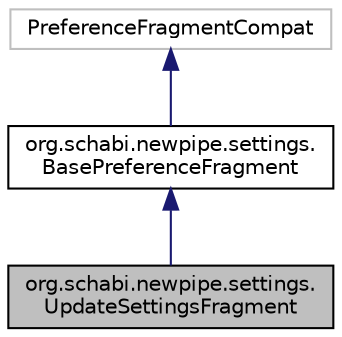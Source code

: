 digraph "org.schabi.newpipe.settings.UpdateSettingsFragment"
{
 // LATEX_PDF_SIZE
  edge [fontname="Helvetica",fontsize="10",labelfontname="Helvetica",labelfontsize="10"];
  node [fontname="Helvetica",fontsize="10",shape=record];
  Node0 [label="org.schabi.newpipe.settings.\lUpdateSettingsFragment",height=0.2,width=0.4,color="black", fillcolor="grey75", style="filled", fontcolor="black",tooltip=" "];
  Node1 -> Node0 [dir="back",color="midnightblue",fontsize="10",style="solid",fontname="Helvetica"];
  Node1 [label="org.schabi.newpipe.settings.\lBasePreferenceFragment",height=0.2,width=0.4,color="black", fillcolor="white", style="filled",URL="$classorg_1_1schabi_1_1newpipe_1_1settings_1_1_base_preference_fragment.html",tooltip=" "];
  Node2 -> Node1 [dir="back",color="midnightblue",fontsize="10",style="solid",fontname="Helvetica"];
  Node2 [label="PreferenceFragmentCompat",height=0.2,width=0.4,color="grey75", fillcolor="white", style="filled",tooltip=" "];
}
